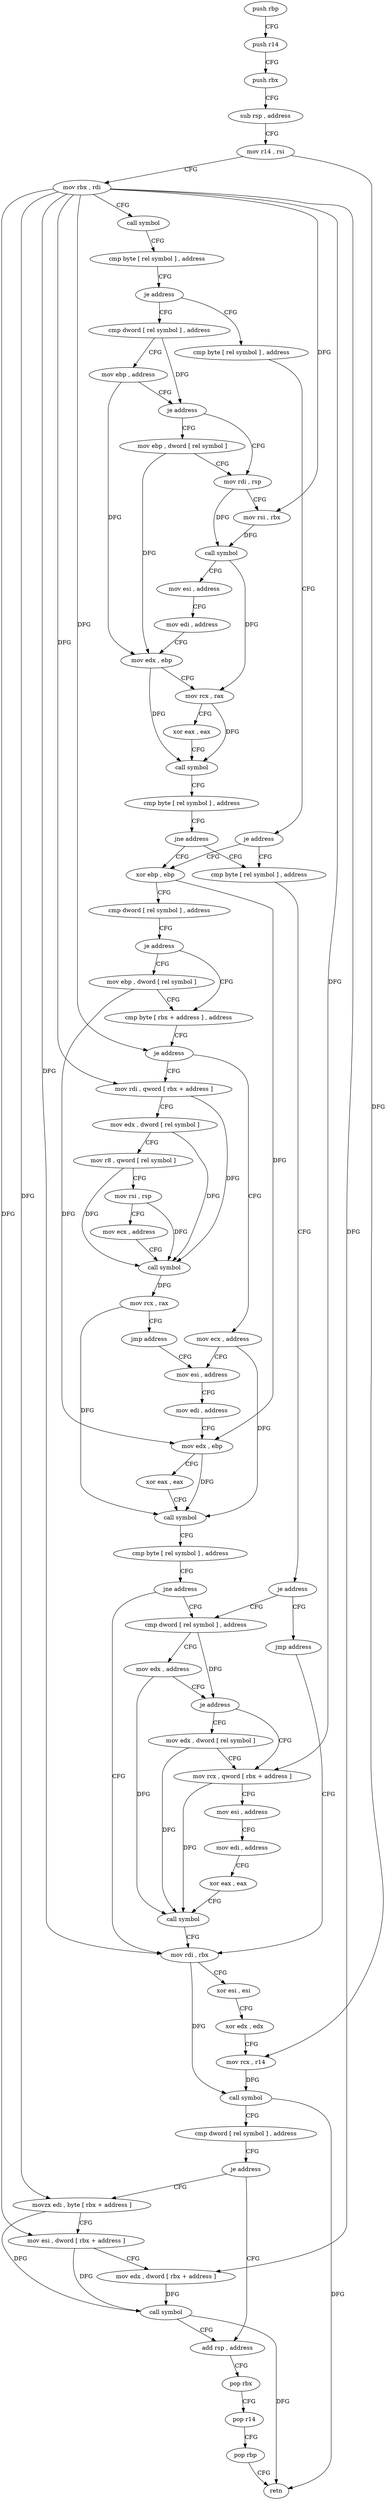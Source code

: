 digraph "func" {
"4226800" [label = "push rbp" ]
"4226801" [label = "push r14" ]
"4226803" [label = "push rbx" ]
"4226804" [label = "sub rsp , address" ]
"4226811" [label = "mov r14 , rsi" ]
"4226814" [label = "mov rbx , rdi" ]
"4226817" [label = "call symbol" ]
"4226822" [label = "cmp byte [ rel symbol ] , address" ]
"4226829" [label = "je address" ]
"4226858" [label = "cmp dword [ rel symbol ] , address" ]
"4226831" [label = "cmp byte [ rel symbol ] , address" ]
"4226865" [label = "mov ebp , address" ]
"4226870" [label = "je address" ]
"4226878" [label = "mov rdi , rsp" ]
"4226872" [label = "mov ebp , dword [ rel symbol ]" ]
"4226838" [label = "je address" ]
"4226920" [label = "xor ebp , ebp" ]
"4226840" [label = "cmp byte [ rel symbol ] , address" ]
"4226881" [label = "mov rsi , rbx" ]
"4226884" [label = "call symbol" ]
"4226889" [label = "mov esi , address" ]
"4226894" [label = "mov edi , address" ]
"4226899" [label = "mov edx , ebp" ]
"4226901" [label = "mov rcx , rax" ]
"4226904" [label = "xor eax , eax" ]
"4226906" [label = "call symbol" ]
"4226911" [label = "cmp byte [ rel symbol ] , address" ]
"4226918" [label = "jne address" ]
"4226922" [label = "cmp dword [ rel symbol ] , address" ]
"4226929" [label = "je address" ]
"4226937" [label = "cmp byte [ rbx + address ] , address" ]
"4226931" [label = "mov ebp , dword [ rel symbol ]" ]
"4226847" [label = "je address" ]
"4227014" [label = "cmp dword [ rel symbol ] , address" ]
"4226853" [label = "jmp address" ]
"4226944" [label = "je address" ]
"4226981" [label = "mov ecx , address" ]
"4226946" [label = "mov rdi , qword [ rbx + address ]" ]
"4227021" [label = "mov edx , address" ]
"4227026" [label = "je address" ]
"4227034" [label = "mov rcx , qword [ rbx + address ]" ]
"4227028" [label = "mov edx , dword [ rel symbol ]" ]
"4227058" [label = "mov rdi , rbx" ]
"4226986" [label = "mov esi , address" ]
"4226950" [label = "mov edx , dword [ rel symbol ]" ]
"4226956" [label = "mov r8 , qword [ rel symbol ]" ]
"4226963" [label = "mov rsi , rsp" ]
"4226966" [label = "mov ecx , address" ]
"4226971" [label = "call symbol" ]
"4226976" [label = "mov rcx , rax" ]
"4226979" [label = "jmp address" ]
"4227041" [label = "mov esi , address" ]
"4227046" [label = "mov edi , address" ]
"4227051" [label = "xor eax , eax" ]
"4227053" [label = "call symbol" ]
"4227061" [label = "xor esi , esi" ]
"4227063" [label = "xor edx , edx" ]
"4227065" [label = "mov rcx , r14" ]
"4227068" [label = "call symbol" ]
"4227073" [label = "cmp dword [ rel symbol ] , address" ]
"4227080" [label = "je address" ]
"4227103" [label = "add rsp , address" ]
"4227082" [label = "movzx edi , byte [ rbx + address ]" ]
"4226991" [label = "mov edi , address" ]
"4226996" [label = "mov edx , ebp" ]
"4226998" [label = "xor eax , eax" ]
"4227000" [label = "call symbol" ]
"4227005" [label = "cmp byte [ rel symbol ] , address" ]
"4227012" [label = "jne address" ]
"4227110" [label = "pop rbx" ]
"4227111" [label = "pop r14" ]
"4227113" [label = "pop rbp" ]
"4227114" [label = "retn" ]
"4227089" [label = "mov esi , dword [ rbx + address ]" ]
"4227092" [label = "mov edx , dword [ rbx + address ]" ]
"4227098" [label = "call symbol" ]
"4226800" -> "4226801" [ label = "CFG" ]
"4226801" -> "4226803" [ label = "CFG" ]
"4226803" -> "4226804" [ label = "CFG" ]
"4226804" -> "4226811" [ label = "CFG" ]
"4226811" -> "4226814" [ label = "CFG" ]
"4226811" -> "4227065" [ label = "DFG" ]
"4226814" -> "4226817" [ label = "CFG" ]
"4226814" -> "4226881" [ label = "DFG" ]
"4226814" -> "4226944" [ label = "DFG" ]
"4226814" -> "4226946" [ label = "DFG" ]
"4226814" -> "4227034" [ label = "DFG" ]
"4226814" -> "4227058" [ label = "DFG" ]
"4226814" -> "4227082" [ label = "DFG" ]
"4226814" -> "4227089" [ label = "DFG" ]
"4226814" -> "4227092" [ label = "DFG" ]
"4226817" -> "4226822" [ label = "CFG" ]
"4226822" -> "4226829" [ label = "CFG" ]
"4226829" -> "4226858" [ label = "CFG" ]
"4226829" -> "4226831" [ label = "CFG" ]
"4226858" -> "4226865" [ label = "CFG" ]
"4226858" -> "4226870" [ label = "DFG" ]
"4226831" -> "4226838" [ label = "CFG" ]
"4226865" -> "4226870" [ label = "CFG" ]
"4226865" -> "4226899" [ label = "DFG" ]
"4226870" -> "4226878" [ label = "CFG" ]
"4226870" -> "4226872" [ label = "CFG" ]
"4226878" -> "4226881" [ label = "CFG" ]
"4226878" -> "4226884" [ label = "DFG" ]
"4226872" -> "4226878" [ label = "CFG" ]
"4226872" -> "4226899" [ label = "DFG" ]
"4226838" -> "4226920" [ label = "CFG" ]
"4226838" -> "4226840" [ label = "CFG" ]
"4226920" -> "4226922" [ label = "CFG" ]
"4226920" -> "4226996" [ label = "DFG" ]
"4226840" -> "4226847" [ label = "CFG" ]
"4226881" -> "4226884" [ label = "DFG" ]
"4226884" -> "4226889" [ label = "CFG" ]
"4226884" -> "4226901" [ label = "DFG" ]
"4226889" -> "4226894" [ label = "CFG" ]
"4226894" -> "4226899" [ label = "CFG" ]
"4226899" -> "4226901" [ label = "CFG" ]
"4226899" -> "4226906" [ label = "DFG" ]
"4226901" -> "4226904" [ label = "CFG" ]
"4226901" -> "4226906" [ label = "DFG" ]
"4226904" -> "4226906" [ label = "CFG" ]
"4226906" -> "4226911" [ label = "CFG" ]
"4226911" -> "4226918" [ label = "CFG" ]
"4226918" -> "4226840" [ label = "CFG" ]
"4226918" -> "4226920" [ label = "CFG" ]
"4226922" -> "4226929" [ label = "CFG" ]
"4226929" -> "4226937" [ label = "CFG" ]
"4226929" -> "4226931" [ label = "CFG" ]
"4226937" -> "4226944" [ label = "CFG" ]
"4226931" -> "4226937" [ label = "CFG" ]
"4226931" -> "4226996" [ label = "DFG" ]
"4226847" -> "4227014" [ label = "CFG" ]
"4226847" -> "4226853" [ label = "CFG" ]
"4227014" -> "4227021" [ label = "CFG" ]
"4227014" -> "4227026" [ label = "DFG" ]
"4226853" -> "4227058" [ label = "CFG" ]
"4226944" -> "4226981" [ label = "CFG" ]
"4226944" -> "4226946" [ label = "CFG" ]
"4226981" -> "4226986" [ label = "CFG" ]
"4226981" -> "4227000" [ label = "DFG" ]
"4226946" -> "4226950" [ label = "CFG" ]
"4226946" -> "4226971" [ label = "DFG" ]
"4227021" -> "4227026" [ label = "CFG" ]
"4227021" -> "4227053" [ label = "DFG" ]
"4227026" -> "4227034" [ label = "CFG" ]
"4227026" -> "4227028" [ label = "CFG" ]
"4227034" -> "4227041" [ label = "CFG" ]
"4227034" -> "4227053" [ label = "DFG" ]
"4227028" -> "4227034" [ label = "CFG" ]
"4227028" -> "4227053" [ label = "DFG" ]
"4227058" -> "4227061" [ label = "CFG" ]
"4227058" -> "4227068" [ label = "DFG" ]
"4226986" -> "4226991" [ label = "CFG" ]
"4226950" -> "4226956" [ label = "CFG" ]
"4226950" -> "4226971" [ label = "DFG" ]
"4226956" -> "4226963" [ label = "CFG" ]
"4226956" -> "4226971" [ label = "DFG" ]
"4226963" -> "4226966" [ label = "CFG" ]
"4226963" -> "4226971" [ label = "DFG" ]
"4226966" -> "4226971" [ label = "CFG" ]
"4226971" -> "4226976" [ label = "DFG" ]
"4226976" -> "4226979" [ label = "CFG" ]
"4226976" -> "4227000" [ label = "DFG" ]
"4226979" -> "4226986" [ label = "CFG" ]
"4227041" -> "4227046" [ label = "CFG" ]
"4227046" -> "4227051" [ label = "CFG" ]
"4227051" -> "4227053" [ label = "CFG" ]
"4227053" -> "4227058" [ label = "CFG" ]
"4227061" -> "4227063" [ label = "CFG" ]
"4227063" -> "4227065" [ label = "CFG" ]
"4227065" -> "4227068" [ label = "DFG" ]
"4227068" -> "4227073" [ label = "CFG" ]
"4227068" -> "4227114" [ label = "DFG" ]
"4227073" -> "4227080" [ label = "CFG" ]
"4227080" -> "4227103" [ label = "CFG" ]
"4227080" -> "4227082" [ label = "CFG" ]
"4227103" -> "4227110" [ label = "CFG" ]
"4227082" -> "4227089" [ label = "CFG" ]
"4227082" -> "4227098" [ label = "DFG" ]
"4226991" -> "4226996" [ label = "CFG" ]
"4226996" -> "4226998" [ label = "CFG" ]
"4226996" -> "4227000" [ label = "DFG" ]
"4226998" -> "4227000" [ label = "CFG" ]
"4227000" -> "4227005" [ label = "CFG" ]
"4227005" -> "4227012" [ label = "CFG" ]
"4227012" -> "4227058" [ label = "CFG" ]
"4227012" -> "4227014" [ label = "CFG" ]
"4227110" -> "4227111" [ label = "CFG" ]
"4227111" -> "4227113" [ label = "CFG" ]
"4227113" -> "4227114" [ label = "CFG" ]
"4227089" -> "4227092" [ label = "CFG" ]
"4227089" -> "4227098" [ label = "DFG" ]
"4227092" -> "4227098" [ label = "DFG" ]
"4227098" -> "4227103" [ label = "CFG" ]
"4227098" -> "4227114" [ label = "DFG" ]
}
